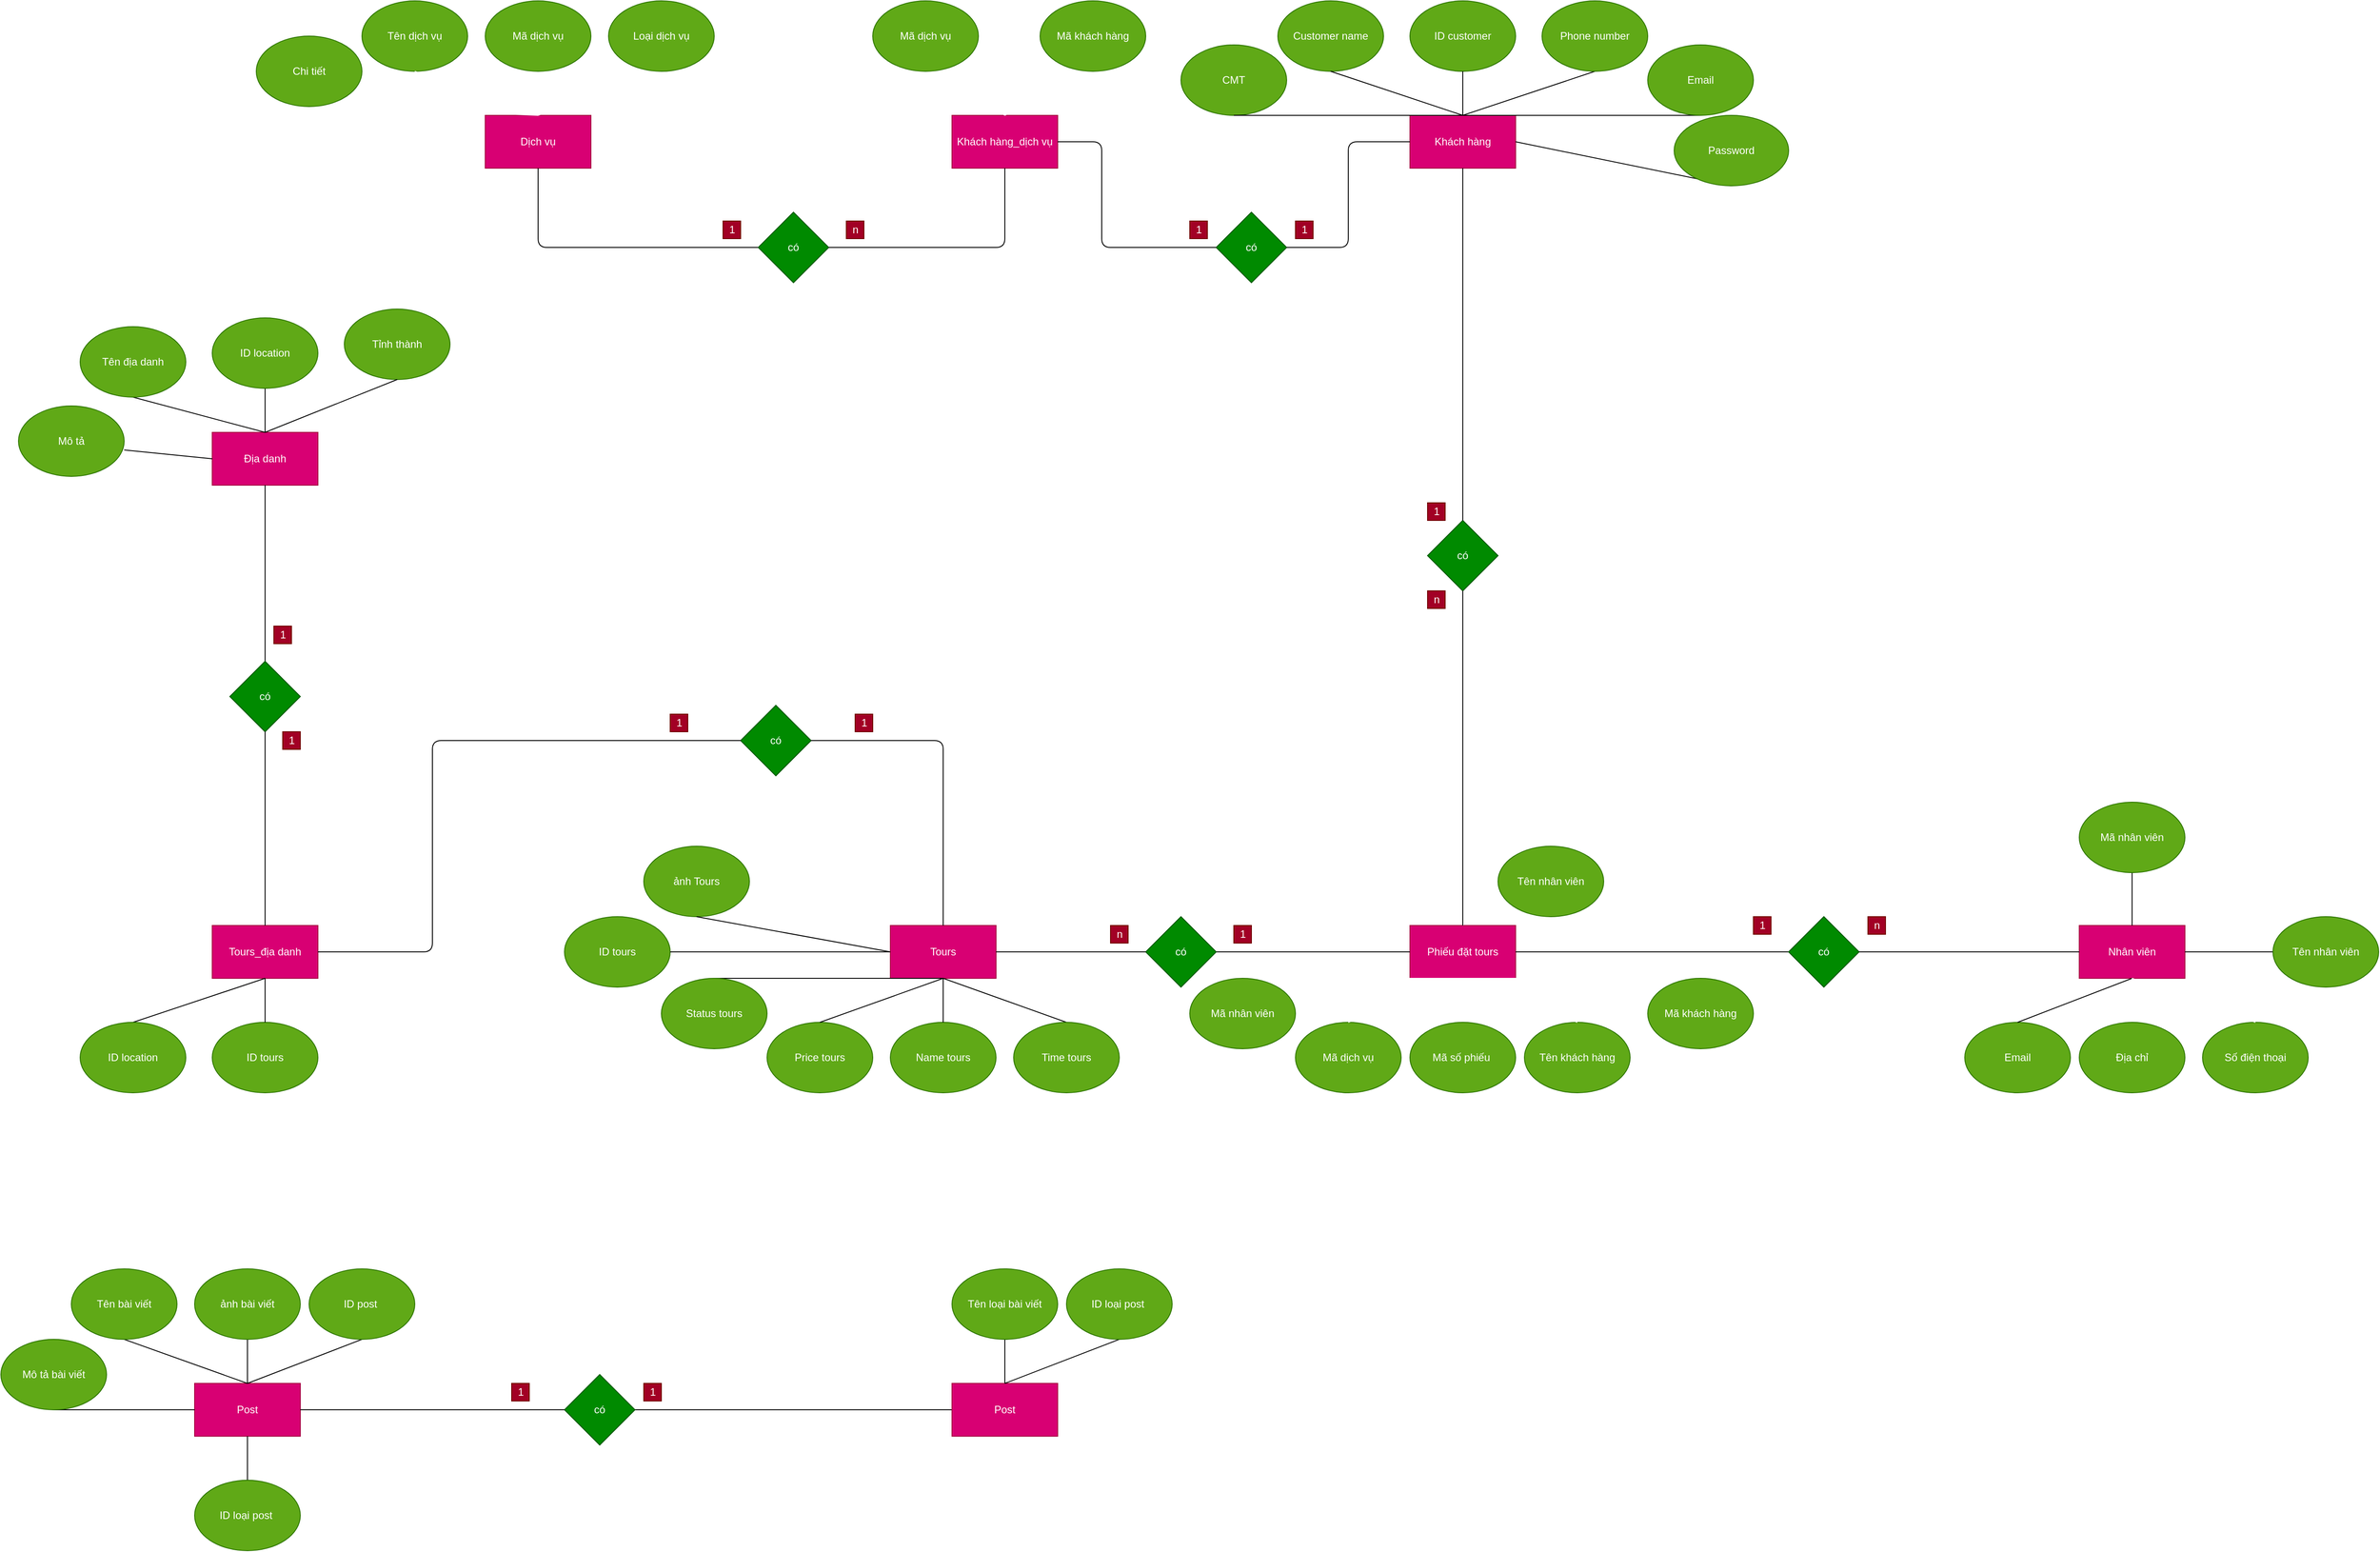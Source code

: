<mxfile>
    <diagram id="aC75YWScnBVyHRIEWbN9" name="Page-1">
        <mxGraphModel dx="1004" dy="724" grid="1" gridSize="10" guides="1" tooltips="1" connect="1" arrows="1" fold="1" page="1" pageScale="1" pageWidth="3300" pageHeight="4681" math="0" shadow="0">
            <root>
                <mxCell id="M9cKAvM2TAAtlqJZ9b-k-0"/>
                <mxCell id="M9cKAvM2TAAtlqJZ9b-k-1" parent="M9cKAvM2TAAtlqJZ9b-k-0"/>
                <mxCell id="M9cKAvM2TAAtlqJZ9b-k-2" value="Dịch vụ" style="rounded=0;whiteSpace=wrap;html=1;sketch=0;fillColor=#d80073;strokeColor=#A50040;fontColor=#ffffff;" vertex="1" parent="M9cKAvM2TAAtlqJZ9b-k-1">
                    <mxGeometry x="1260" y="210" width="120" height="60" as="geometry"/>
                </mxCell>
                <mxCell id="M9cKAvM2TAAtlqJZ9b-k-3" value="" style="endArrow=none;html=1;strokeColor=#FFFFFF;exitX=0.5;exitY=0;exitDx=0;exitDy=0;entryX=0.5;entryY=1;entryDx=0;entryDy=0;" edge="1" parent="M9cKAvM2TAAtlqJZ9b-k-1" source="M9cKAvM2TAAtlqJZ9b-k-2" target="M9cKAvM2TAAtlqJZ9b-k-4">
                    <mxGeometry width="50" height="50" relative="1" as="geometry">
                        <mxPoint x="1280" y="190" as="sourcePoint"/>
                        <mxPoint x="1330" y="140" as="targetPoint"/>
                    </mxGeometry>
                </mxCell>
                <mxCell id="M9cKAvM2TAAtlqJZ9b-k-4" value="Mã dịch vụ" style="ellipse;whiteSpace=wrap;html=1;rounded=0;sketch=0;fillColor=#60a917;strokeColor=#2D7600;fontColor=#ffffff;" vertex="1" parent="M9cKAvM2TAAtlqJZ9b-k-1">
                    <mxGeometry x="1260" y="80" width="120" height="80" as="geometry"/>
                </mxCell>
                <mxCell id="M9cKAvM2TAAtlqJZ9b-k-5" value="Tên dịch vụ" style="ellipse;whiteSpace=wrap;html=1;rounded=0;sketch=0;fillColor=#60a917;strokeColor=#2D7600;fontColor=#ffffff;" vertex="1" parent="M9cKAvM2TAAtlqJZ9b-k-1">
                    <mxGeometry x="1120" y="80" width="120" height="80" as="geometry"/>
                </mxCell>
                <mxCell id="M9cKAvM2TAAtlqJZ9b-k-6" value="" style="endArrow=none;html=1;strokeColor=#FFFFFF;entryX=0.5;entryY=0;entryDx=0;entryDy=0;exitX=0.5;exitY=1;exitDx=0;exitDy=0;" edge="1" parent="M9cKAvM2TAAtlqJZ9b-k-1" source="M9cKAvM2TAAtlqJZ9b-k-5" target="M9cKAvM2TAAtlqJZ9b-k-2">
                    <mxGeometry width="50" height="50" relative="1" as="geometry">
                        <mxPoint x="1190" y="370" as="sourcePoint"/>
                        <mxPoint x="1240" y="320" as="targetPoint"/>
                    </mxGeometry>
                </mxCell>
                <mxCell id="M9cKAvM2TAAtlqJZ9b-k-7" value="" style="endArrow=none;html=1;strokeColor=#FFFFFF;entryX=0.5;entryY=0;entryDx=0;entryDy=0;exitX=0.5;exitY=1;exitDx=0;exitDy=0;" edge="1" parent="M9cKAvM2TAAtlqJZ9b-k-1" source="M9cKAvM2TAAtlqJZ9b-k-8" target="M9cKAvM2TAAtlqJZ9b-k-2">
                    <mxGeometry width="50" height="50" relative="1" as="geometry">
                        <mxPoint x="1320" y="370" as="sourcePoint"/>
                        <mxPoint x="1370" y="350" as="targetPoint"/>
                    </mxGeometry>
                </mxCell>
                <mxCell id="M9cKAvM2TAAtlqJZ9b-k-8" value="Chi tiết" style="ellipse;whiteSpace=wrap;html=1;rounded=0;sketch=0;fillColor=#60a917;strokeColor=#2D7600;fontColor=#ffffff;" vertex="1" parent="M9cKAvM2TAAtlqJZ9b-k-1">
                    <mxGeometry x="1000" y="120" width="120" height="80" as="geometry"/>
                </mxCell>
                <mxCell id="M9cKAvM2TAAtlqJZ9b-k-9" value="" style="endArrow=none;html=1;strokeColor=#FFFFFF;entryX=0.5;entryY=1;entryDx=0;entryDy=0;" edge="1" parent="M9cKAvM2TAAtlqJZ9b-k-1" target="M9cKAvM2TAAtlqJZ9b-k-10">
                    <mxGeometry width="50" height="50" relative="1" as="geometry">
                        <mxPoint x="1320" y="210" as="sourcePoint"/>
                        <mxPoint x="1480" y="210" as="targetPoint"/>
                    </mxGeometry>
                </mxCell>
                <mxCell id="M9cKAvM2TAAtlqJZ9b-k-10" value="Loại dịch vụ" style="ellipse;whiteSpace=wrap;html=1;rounded=0;sketch=0;fillColor=#60a917;strokeColor=#2D7600;fontColor=#ffffff;" vertex="1" parent="M9cKAvM2TAAtlqJZ9b-k-1">
                    <mxGeometry x="1400" y="80" width="120" height="80" as="geometry"/>
                </mxCell>
                <mxCell id="8VjZZ8La75yYkpt14dlb-0" value="Khách hàng_dịch vụ" style="rounded=0;whiteSpace=wrap;html=1;sketch=0;fillColor=#d80073;strokeColor=#A50040;fontColor=#ffffff;" vertex="1" parent="M9cKAvM2TAAtlqJZ9b-k-1">
                    <mxGeometry x="1790" y="210" width="120" height="60" as="geometry"/>
                </mxCell>
                <mxCell id="8VjZZ8La75yYkpt14dlb-1" value="" style="endArrow=none;html=1;strokeColor=#FFFFFF;exitX=0.5;exitY=0;exitDx=0;exitDy=0;entryX=0.5;entryY=1;entryDx=0;entryDy=0;" edge="1" parent="M9cKAvM2TAAtlqJZ9b-k-1" source="8VjZZ8La75yYkpt14dlb-0" target="8VjZZ8La75yYkpt14dlb-2">
                    <mxGeometry width="50" height="50" relative="1" as="geometry">
                        <mxPoint x="1330" y="240" as="sourcePoint"/>
                        <mxPoint x="1340" y="150" as="targetPoint"/>
                    </mxGeometry>
                </mxCell>
                <mxCell id="8VjZZ8La75yYkpt14dlb-2" value="Mã dịch vụ" style="ellipse;whiteSpace=wrap;html=1;rounded=0;sketch=0;fillColor=#60a917;strokeColor=#2D7600;fontColor=#ffffff;" vertex="1" parent="M9cKAvM2TAAtlqJZ9b-k-1">
                    <mxGeometry x="1700" y="80" width="120" height="80" as="geometry"/>
                </mxCell>
                <mxCell id="8VjZZ8La75yYkpt14dlb-3" value="" style="endArrow=none;html=1;strokeColor=#FFFFFF;exitX=0.5;exitY=0;exitDx=0;exitDy=0;entryX=0.5;entryY=1;entryDx=0;entryDy=0;" edge="1" parent="M9cKAvM2TAAtlqJZ9b-k-1" source="8VjZZ8La75yYkpt14dlb-0" target="8VjZZ8La75yYkpt14dlb-4">
                    <mxGeometry width="50" height="50" relative="1" as="geometry">
                        <mxPoint x="911.0" y="640" as="sourcePoint"/>
                        <mxPoint x="1041" y="600" as="targetPoint"/>
                    </mxGeometry>
                </mxCell>
                <mxCell id="8VjZZ8La75yYkpt14dlb-4" value="Mã khách hàng" style="ellipse;whiteSpace=wrap;html=1;rounded=0;sketch=0;fillColor=#60a917;strokeColor=#2D7600;fontColor=#ffffff;" vertex="1" parent="M9cKAvM2TAAtlqJZ9b-k-1">
                    <mxGeometry x="1890" y="80" width="120" height="80" as="geometry"/>
                </mxCell>
                <mxCell id="X0S-yWX2XR5jHgyoZ8Y5-0" value="" style="endArrow=none;html=1;exitX=0.5;exitY=1;exitDx=0;exitDy=0;entryX=0;entryY=0.5;entryDx=0;entryDy=0;" edge="1" parent="M9cKAvM2TAAtlqJZ9b-k-1" target="X0S-yWX2XR5jHgyoZ8Y5-1" source="M9cKAvM2TAAtlqJZ9b-k-2">
                    <mxGeometry width="50" height="50" relative="1" as="geometry">
                        <mxPoint x="1360" y="330" as="sourcePoint"/>
                        <mxPoint x="1600" y="400" as="targetPoint"/>
                        <Array as="points">
                            <mxPoint x="1320" y="360"/>
                        </Array>
                    </mxGeometry>
                </mxCell>
                <mxCell id="X0S-yWX2XR5jHgyoZ8Y5-1" value="có" style="rhombus;whiteSpace=wrap;html=1;rounded=0;sketch=0;fillColor=#008a00;strokeColor=#005700;fontColor=#ffffff;" vertex="1" parent="M9cKAvM2TAAtlqJZ9b-k-1">
                    <mxGeometry x="1570" y="320" width="80" height="80" as="geometry"/>
                </mxCell>
                <mxCell id="X0S-yWX2XR5jHgyoZ8Y5-3" value="1" style="text;html=1;align=center;verticalAlign=middle;resizable=0;points=[];autosize=1;strokeColor=#6F0000;fillColor=#a20025;fontColor=#ffffff;" vertex="1" parent="M9cKAvM2TAAtlqJZ9b-k-1">
                    <mxGeometry x="1530" y="330" width="20" height="20" as="geometry"/>
                </mxCell>
                <mxCell id="X0S-yWX2XR5jHgyoZ8Y5-4" value="" style="endArrow=none;html=1;entryX=1;entryY=0.5;entryDx=0;entryDy=0;exitX=0.5;exitY=1;exitDx=0;exitDy=0;" edge="1" parent="M9cKAvM2TAAtlqJZ9b-k-1" source="8VjZZ8La75yYkpt14dlb-0" target="X0S-yWX2XR5jHgyoZ8Y5-1">
                    <mxGeometry width="50" height="50" relative="1" as="geometry">
                        <mxPoint x="1860" y="260" as="sourcePoint"/>
                        <mxPoint x="2130" y="360" as="targetPoint"/>
                        <Array as="points">
                            <mxPoint x="1850" y="360"/>
                        </Array>
                    </mxGeometry>
                </mxCell>
                <mxCell id="X0S-yWX2XR5jHgyoZ8Y5-5" value="n" style="text;html=1;align=center;verticalAlign=middle;resizable=0;points=[];autosize=1;strokeColor=#6F0000;fillColor=#a20025;fontColor=#ffffff;" vertex="1" parent="M9cKAvM2TAAtlqJZ9b-k-1">
                    <mxGeometry x="1670" y="330" width="20" height="20" as="geometry"/>
                </mxCell>
                <mxCell id="IEqssyaWHhtKeI3RWCDo-13" value="Khách hàng" style="rounded=0;whiteSpace=wrap;html=1;sketch=0;fillColor=#d80073;strokeColor=#A50040;fontColor=#ffffff;" vertex="1" parent="M9cKAvM2TAAtlqJZ9b-k-1">
                    <mxGeometry x="2310" y="210" width="120" height="60" as="geometry"/>
                </mxCell>
                <mxCell id="IEqssyaWHhtKeI3RWCDo-14" value="ID customer" style="ellipse;whiteSpace=wrap;html=1;rounded=0;sketch=0;fillColor=#60a917;strokeColor=#2D7600;fontColor=#ffffff;" vertex="1" parent="M9cKAvM2TAAtlqJZ9b-k-1">
                    <mxGeometry x="2310" y="80" width="120" height="80" as="geometry"/>
                </mxCell>
                <mxCell id="IEqssyaWHhtKeI3RWCDo-15" value="" style="endArrow=none;html=1;exitX=0.5;exitY=0;exitDx=0;exitDy=0;entryX=0.5;entryY=1;entryDx=0;entryDy=0;" edge="1" parent="M9cKAvM2TAAtlqJZ9b-k-1" source="IEqssyaWHhtKeI3RWCDo-13" target="IEqssyaWHhtKeI3RWCDo-14">
                    <mxGeometry width="50" height="50" relative="1" as="geometry">
                        <mxPoint x="2248.36" y="330" as="sourcePoint"/>
                        <mxPoint x="2240" y="220" as="targetPoint"/>
                    </mxGeometry>
                </mxCell>
                <mxCell id="IEqssyaWHhtKeI3RWCDo-16" value="Customer name" style="ellipse;whiteSpace=wrap;html=1;rounded=0;sketch=0;fillColor=#60a917;strokeColor=#2D7600;fontColor=#ffffff;" vertex="1" parent="M9cKAvM2TAAtlqJZ9b-k-1">
                    <mxGeometry x="2160" y="80" width="120" height="80" as="geometry"/>
                </mxCell>
                <mxCell id="IEqssyaWHhtKeI3RWCDo-17" value="" style="endArrow=none;html=1;entryX=0.5;entryY=1;entryDx=0;entryDy=0;exitX=0.5;exitY=0;exitDx=0;exitDy=0;" edge="1" parent="M9cKAvM2TAAtlqJZ9b-k-1" source="IEqssyaWHhtKeI3RWCDo-13" target="IEqssyaWHhtKeI3RWCDo-16">
                    <mxGeometry width="50" height="50" relative="1" as="geometry">
                        <mxPoint x="2110" y="250" as="sourcePoint"/>
                        <mxPoint x="2160" y="200" as="targetPoint"/>
                    </mxGeometry>
                </mxCell>
                <mxCell id="IEqssyaWHhtKeI3RWCDo-18" value="" style="endArrow=none;html=1;exitX=0.5;exitY=0;exitDx=0;exitDy=0;entryX=0.5;entryY=1;entryDx=0;entryDy=0;" edge="1" parent="M9cKAvM2TAAtlqJZ9b-k-1" source="IEqssyaWHhtKeI3RWCDo-13" target="IEqssyaWHhtKeI3RWCDo-19">
                    <mxGeometry width="50" height="50" relative="1" as="geometry">
                        <mxPoint x="2520" y="190" as="sourcePoint"/>
                        <mxPoint x="2460" y="150" as="targetPoint"/>
                    </mxGeometry>
                </mxCell>
                <mxCell id="IEqssyaWHhtKeI3RWCDo-19" value="Phone number" style="ellipse;whiteSpace=wrap;html=1;rounded=0;sketch=0;fillColor=#60a917;strokeColor=#2D7600;fontColor=#ffffff;" vertex="1" parent="M9cKAvM2TAAtlqJZ9b-k-1">
                    <mxGeometry x="2460" y="80" width="120" height="80" as="geometry"/>
                </mxCell>
                <mxCell id="IEqssyaWHhtKeI3RWCDo-20" value="" style="endArrow=none;html=1;entryX=0.5;entryY=1;entryDx=0;entryDy=0;" edge="1" parent="M9cKAvM2TAAtlqJZ9b-k-1" target="IEqssyaWHhtKeI3RWCDo-21">
                    <mxGeometry width="50" height="50" relative="1" as="geometry">
                        <mxPoint x="2370" y="210" as="sourcePoint"/>
                        <mxPoint x="2500" y="230" as="targetPoint"/>
                    </mxGeometry>
                </mxCell>
                <mxCell id="IEqssyaWHhtKeI3RWCDo-21" value="Email" style="ellipse;whiteSpace=wrap;html=1;rounded=0;sketch=0;fillColor=#60a917;strokeColor=#2D7600;fontColor=#ffffff;" vertex="1" parent="M9cKAvM2TAAtlqJZ9b-k-1">
                    <mxGeometry x="2580" y="130" width="120" height="80" as="geometry"/>
                </mxCell>
                <mxCell id="IEqssyaWHhtKeI3RWCDo-22" value="CMT" style="ellipse;whiteSpace=wrap;html=1;rounded=0;sketch=0;fillColor=#60a917;strokeColor=#2D7600;fontColor=#ffffff;" vertex="1" parent="M9cKAvM2TAAtlqJZ9b-k-1">
                    <mxGeometry x="2050" y="130" width="120" height="80" as="geometry"/>
                </mxCell>
                <mxCell id="IEqssyaWHhtKeI3RWCDo-23" value="" style="endArrow=none;html=1;entryX=0.5;entryY=1;entryDx=0;entryDy=0;" edge="1" parent="M9cKAvM2TAAtlqJZ9b-k-1" target="IEqssyaWHhtKeI3RWCDo-22">
                    <mxGeometry width="50" height="50" relative="1" as="geometry">
                        <mxPoint x="2370" y="210" as="sourcePoint"/>
                        <mxPoint x="2470" y="290" as="targetPoint"/>
                    </mxGeometry>
                </mxCell>
                <mxCell id="IEqssyaWHhtKeI3RWCDo-24" value="" style="endArrow=none;html=1;entryX=0.5;entryY=1;entryDx=0;entryDy=0;exitX=1;exitY=0.5;exitDx=0;exitDy=0;" edge="1" parent="M9cKAvM2TAAtlqJZ9b-k-1" source="IEqssyaWHhtKeI3RWCDo-13" target="IEqssyaWHhtKeI3RWCDo-25">
                    <mxGeometry width="50" height="50" relative="1" as="geometry">
                        <mxPoint x="2470" y="270" as="sourcePoint"/>
                        <mxPoint x="2670" y="270" as="targetPoint"/>
                    </mxGeometry>
                </mxCell>
                <mxCell id="IEqssyaWHhtKeI3RWCDo-25" value="Password" style="ellipse;whiteSpace=wrap;html=1;rounded=0;sketch=0;fillColor=#60a917;strokeColor=#2D7600;fontColor=#ffffff;" vertex="1" parent="M9cKAvM2TAAtlqJZ9b-k-1">
                    <mxGeometry x="2610" y="210" width="130" height="80" as="geometry"/>
                </mxCell>
                <mxCell id="IEqssyaWHhtKeI3RWCDo-27" value="có" style="rhombus;whiteSpace=wrap;html=1;rounded=0;sketch=0;fillColor=#008a00;strokeColor=#005700;fontColor=#ffffff;" vertex="1" parent="M9cKAvM2TAAtlqJZ9b-k-1">
                    <mxGeometry x="2090" y="320" width="80" height="80" as="geometry"/>
                </mxCell>
                <mxCell id="IEqssyaWHhtKeI3RWCDo-29" value="" style="endArrow=none;html=1;exitX=1;exitY=0.5;exitDx=0;exitDy=0;entryX=0;entryY=0.5;entryDx=0;entryDy=0;" edge="1" parent="M9cKAvM2TAAtlqJZ9b-k-1" source="8VjZZ8La75yYkpt14dlb-0" target="IEqssyaWHhtKeI3RWCDo-27">
                    <mxGeometry width="50" height="50" relative="1" as="geometry">
                        <mxPoint x="1880" y="290" as="sourcePoint"/>
                        <mxPoint x="1670" y="380" as="targetPoint"/>
                        <Array as="points">
                            <mxPoint x="1960" y="240"/>
                            <mxPoint x="1960" y="360"/>
                        </Array>
                    </mxGeometry>
                </mxCell>
                <mxCell id="IEqssyaWHhtKeI3RWCDo-30" value="1" style="text;html=1;align=center;verticalAlign=middle;resizable=0;points=[];autosize=1;strokeColor=#6F0000;fillColor=#a20025;fontColor=#ffffff;" vertex="1" parent="M9cKAvM2TAAtlqJZ9b-k-1">
                    <mxGeometry x="2060" y="330" width="20" height="20" as="geometry"/>
                </mxCell>
                <mxCell id="IEqssyaWHhtKeI3RWCDo-31" value="1" style="text;html=1;align=center;verticalAlign=middle;resizable=0;points=[];autosize=1;strokeColor=#6F0000;fillColor=#a20025;fontColor=#ffffff;" vertex="1" parent="M9cKAvM2TAAtlqJZ9b-k-1">
                    <mxGeometry x="2180" y="330" width="20" height="20" as="geometry"/>
                </mxCell>
                <mxCell id="IEqssyaWHhtKeI3RWCDo-32" value="" style="endArrow=none;html=1;exitX=1;exitY=0.5;exitDx=0;exitDy=0;entryX=0;entryY=0.5;entryDx=0;entryDy=0;entryPerimeter=0;" edge="1" parent="M9cKAvM2TAAtlqJZ9b-k-1" source="IEqssyaWHhtKeI3RWCDo-27" target="IEqssyaWHhtKeI3RWCDo-13">
                    <mxGeometry width="50" height="50" relative="1" as="geometry">
                        <mxPoint x="2230" y="350" as="sourcePoint"/>
                        <mxPoint x="2410" y="470" as="targetPoint"/>
                        <Array as="points">
                            <mxPoint x="2240" y="360"/>
                            <mxPoint x="2240" y="240"/>
                        </Array>
                    </mxGeometry>
                </mxCell>
                <mxCell id="gWM3xRsrB7DmAqhlC0SD-0" value="Phiếu đặt tours" style="rounded=0;whiteSpace=wrap;html=1;sketch=0;fillColor=#d80073;strokeColor=#A50040;fontColor=#ffffff;" vertex="1" parent="M9cKAvM2TAAtlqJZ9b-k-1">
                    <mxGeometry x="2310" y="1130" width="120" height="60" as="geometry"/>
                </mxCell>
                <mxCell id="gWM3xRsrB7DmAqhlC0SD-1" value="" style="endArrow=none;html=1;strokeColor=#FFFFFF;entryX=0.5;entryY=1;entryDx=0;entryDy=0;exitX=0.5;exitY=0;exitDx=0;exitDy=0;" edge="1" parent="M9cKAvM2TAAtlqJZ9b-k-1" source="gWM3xRsrB7DmAqhlC0SD-2" target="gWM3xRsrB7DmAqhlC0SD-0">
                    <mxGeometry width="50" height="50" relative="1" as="geometry">
                        <mxPoint x="2410" y="1250" as="sourcePoint"/>
                        <mxPoint x="2320" y="1260" as="targetPoint"/>
                    </mxGeometry>
                </mxCell>
                <mxCell id="gWM3xRsrB7DmAqhlC0SD-2" value="Mã số phiếu&amp;nbsp;" style="ellipse;whiteSpace=wrap;html=1;rounded=0;sketch=0;fillColor=#60a917;strokeColor=#2D7600;fontColor=#ffffff;" vertex="1" parent="M9cKAvM2TAAtlqJZ9b-k-1">
                    <mxGeometry x="2310" y="1240" width="120" height="80" as="geometry"/>
                </mxCell>
                <mxCell id="gWM3xRsrB7DmAqhlC0SD-3" value="Tên khách hàng" style="ellipse;whiteSpace=wrap;html=1;rounded=0;sketch=0;fillColor=#60a917;strokeColor=#2D7600;fontColor=#ffffff;" vertex="1" parent="M9cKAvM2TAAtlqJZ9b-k-1">
                    <mxGeometry x="2440" y="1240" width="120" height="80" as="geometry"/>
                </mxCell>
                <mxCell id="gWM3xRsrB7DmAqhlC0SD-4" value="" style="endArrow=none;html=1;strokeColor=#FFFFFF;exitX=0.5;exitY=1;exitDx=0;exitDy=0;entryX=0.5;entryY=0;entryDx=0;entryDy=0;" edge="1" parent="M9cKAvM2TAAtlqJZ9b-k-1" source="gWM3xRsrB7DmAqhlC0SD-0" target="gWM3xRsrB7DmAqhlC0SD-3">
                    <mxGeometry width="50" height="50" relative="1" as="geometry">
                        <mxPoint x="2510" y="1240" as="sourcePoint"/>
                        <mxPoint x="2560" y="1190" as="targetPoint"/>
                    </mxGeometry>
                </mxCell>
                <mxCell id="gWM3xRsrB7DmAqhlC0SD-5" value="" style="endArrow=none;html=1;strokeColor=#FFFFFF;exitX=0.5;exitY=1;exitDx=0;exitDy=0;entryX=0.5;entryY=0;entryDx=0;entryDy=0;" edge="1" parent="M9cKAvM2TAAtlqJZ9b-k-1" source="gWM3xRsrB7DmAqhlC0SD-0" target="gWM3xRsrB7DmAqhlC0SD-6">
                    <mxGeometry width="50" height="50" relative="1" as="geometry">
                        <mxPoint x="2510" y="1100" as="sourcePoint"/>
                        <mxPoint x="2600" y="1110" as="targetPoint"/>
                    </mxGeometry>
                </mxCell>
                <mxCell id="gWM3xRsrB7DmAqhlC0SD-6" value="Mã khách hàng" style="ellipse;whiteSpace=wrap;html=1;rounded=0;sketch=0;fillColor=#60a917;strokeColor=#2D7600;fontColor=#ffffff;" vertex="1" parent="M9cKAvM2TAAtlqJZ9b-k-1">
                    <mxGeometry x="2580" y="1190" width="120" height="80" as="geometry"/>
                </mxCell>
                <mxCell id="gWM3xRsrB7DmAqhlC0SD-7" value="Mã dịch vụ" style="ellipse;whiteSpace=wrap;html=1;rounded=0;sketch=0;fillColor=#60a917;strokeColor=#2D7600;fontColor=#ffffff;" vertex="1" parent="M9cKAvM2TAAtlqJZ9b-k-1">
                    <mxGeometry x="2180" y="1240" width="120" height="80" as="geometry"/>
                </mxCell>
                <mxCell id="gWM3xRsrB7DmAqhlC0SD-8" value="" style="endArrow=none;html=1;strokeColor=#FFFFFF;exitX=0.5;exitY=1;exitDx=0;exitDy=0;entryX=0.5;entryY=0;entryDx=0;entryDy=0;" edge="1" parent="M9cKAvM2TAAtlqJZ9b-k-1" source="gWM3xRsrB7DmAqhlC0SD-0" target="gWM3xRsrB7DmAqhlC0SD-7">
                    <mxGeometry width="50" height="50" relative="1" as="geometry">
                        <mxPoint x="2510" y="1050" as="sourcePoint"/>
                        <mxPoint x="2560" y="1000" as="targetPoint"/>
                    </mxGeometry>
                </mxCell>
                <mxCell id="gWM3xRsrB7DmAqhlC0SD-9" value="" style="endArrow=none;html=1;strokeColor=#FFFFFF;entryX=0.5;entryY=0;entryDx=0;entryDy=0;" edge="1" parent="M9cKAvM2TAAtlqJZ9b-k-1" target="gWM3xRsrB7DmAqhlC0SD-10">
                    <mxGeometry width="50" height="50" relative="1" as="geometry">
                        <mxPoint x="2370" y="1190" as="sourcePoint"/>
                        <mxPoint x="2450" y="1040" as="targetPoint"/>
                    </mxGeometry>
                </mxCell>
                <mxCell id="gWM3xRsrB7DmAqhlC0SD-10" value="Mã nhân viên" style="ellipse;whiteSpace=wrap;html=1;rounded=0;sketch=0;fillColor=#60a917;strokeColor=#2D7600;fontColor=#ffffff;" vertex="1" parent="M9cKAvM2TAAtlqJZ9b-k-1">
                    <mxGeometry x="2060" y="1190" width="120" height="80" as="geometry"/>
                </mxCell>
                <mxCell id="gWM3xRsrB7DmAqhlC0SD-11" value="" style="endArrow=none;html=1;strokeColor=#FFFFFF;entryX=0;entryY=0.5;entryDx=0;entryDy=0;exitX=0.5;exitY=0;exitDx=0;exitDy=0;" edge="1" parent="M9cKAvM2TAAtlqJZ9b-k-1" source="gWM3xRsrB7DmAqhlC0SD-0" target="gWM3xRsrB7DmAqhlC0SD-12">
                    <mxGeometry width="50" height="50" relative="1" as="geometry">
                        <mxPoint x="2370" y="1190" as="sourcePoint"/>
                        <mxPoint x="2630" y="1010" as="targetPoint"/>
                    </mxGeometry>
                </mxCell>
                <mxCell id="gWM3xRsrB7DmAqhlC0SD-12" value="Tên nhân viên" style="ellipse;whiteSpace=wrap;html=1;rounded=0;sketch=0;fillColor=#60a917;strokeColor=#2D7600;fontColor=#ffffff;" vertex="1" parent="M9cKAvM2TAAtlqJZ9b-k-1">
                    <mxGeometry x="2410" y="1040" width="120" height="80" as="geometry"/>
                </mxCell>
                <mxCell id="gWM3xRsrB7DmAqhlC0SD-14" value="có" style="rhombus;whiteSpace=wrap;html=1;rounded=0;sketch=0;fillColor=#008a00;strokeColor=#005700;fontColor=#ffffff;" vertex="1" parent="M9cKAvM2TAAtlqJZ9b-k-1">
                    <mxGeometry x="2330" y="670" width="80" height="80" as="geometry"/>
                </mxCell>
                <mxCell id="gWM3xRsrB7DmAqhlC0SD-15" value="" style="endArrow=none;html=1;entryX=0.5;entryY=1;entryDx=0;entryDy=0;exitX=0.5;exitY=0;exitDx=0;exitDy=0;" edge="1" parent="M9cKAvM2TAAtlqJZ9b-k-1" source="gWM3xRsrB7DmAqhlC0SD-14" target="IEqssyaWHhtKeI3RWCDo-13">
                    <mxGeometry width="50" height="50" relative="1" as="geometry">
                        <mxPoint x="2420" y="380" as="sourcePoint"/>
                        <mxPoint x="2470" y="330" as="targetPoint"/>
                    </mxGeometry>
                </mxCell>
                <mxCell id="gWM3xRsrB7DmAqhlC0SD-16" value="1" style="text;html=1;align=center;verticalAlign=middle;resizable=0;points=[];autosize=1;strokeColor=#6F0000;fillColor=#a20025;fontColor=#ffffff;" vertex="1" parent="M9cKAvM2TAAtlqJZ9b-k-1">
                    <mxGeometry x="2330" y="650" width="20" height="20" as="geometry"/>
                </mxCell>
                <mxCell id="gWM3xRsrB7DmAqhlC0SD-17" value="" style="endArrow=none;html=1;entryX=0.5;entryY=1;entryDx=0;entryDy=0;exitX=0.5;exitY=0;exitDx=0;exitDy=0;" edge="1" parent="M9cKAvM2TAAtlqJZ9b-k-1" source="gWM3xRsrB7DmAqhlC0SD-0" target="gWM3xRsrB7DmAqhlC0SD-14">
                    <mxGeometry width="50" height="50" relative="1" as="geometry">
                        <mxPoint x="2380" y="660" as="sourcePoint"/>
                        <mxPoint x="2430" y="610" as="targetPoint"/>
                    </mxGeometry>
                </mxCell>
                <mxCell id="gWM3xRsrB7DmAqhlC0SD-18" value="n" style="text;html=1;align=center;verticalAlign=middle;resizable=0;points=[];autosize=1;strokeColor=#6F0000;fillColor=#a20025;fontColor=#ffffff;" vertex="1" parent="M9cKAvM2TAAtlqJZ9b-k-1">
                    <mxGeometry x="2330" y="750" width="20" height="20" as="geometry"/>
                </mxCell>
                <mxCell id="a_NgKZUuEY49IXfXLPvV-0" value="Tours" style="rounded=0;whiteSpace=wrap;html=1;sketch=0;fillColor=#d80073;strokeColor=#A50040;fontColor=#ffffff;" vertex="1" parent="M9cKAvM2TAAtlqJZ9b-k-1">
                    <mxGeometry x="1720" y="1130" width="120" height="60" as="geometry"/>
                </mxCell>
                <mxCell id="a_NgKZUuEY49IXfXLPvV-1" value="ID tours" style="ellipse;whiteSpace=wrap;html=1;rounded=0;sketch=0;fillColor=#60a917;strokeColor=#2D7600;fontColor=#ffffff;" vertex="1" parent="M9cKAvM2TAAtlqJZ9b-k-1">
                    <mxGeometry x="1350" y="1120" width="120" height="80" as="geometry"/>
                </mxCell>
                <mxCell id="a_NgKZUuEY49IXfXLPvV-2" value="Name tours" style="ellipse;whiteSpace=wrap;html=1;rounded=0;sketch=0;fillColor=#60a917;strokeColor=#2D7600;fontColor=#ffffff;" vertex="1" parent="M9cKAvM2TAAtlqJZ9b-k-1">
                    <mxGeometry x="1720" y="1240" width="120" height="80" as="geometry"/>
                </mxCell>
                <mxCell id="a_NgKZUuEY49IXfXLPvV-3" value="Price tours" style="ellipse;whiteSpace=wrap;html=1;rounded=0;sketch=0;fillColor=#60a917;strokeColor=#2D7600;fontColor=#ffffff;" vertex="1" parent="M9cKAvM2TAAtlqJZ9b-k-1">
                    <mxGeometry x="1580" y="1240" width="120" height="80" as="geometry"/>
                </mxCell>
                <mxCell id="a_NgKZUuEY49IXfXLPvV-4" value="" style="endArrow=none;html=1;exitX=0.5;exitY=1;exitDx=0;exitDy=0;entryX=0.5;entryY=0;entryDx=0;entryDy=0;" edge="1" parent="M9cKAvM2TAAtlqJZ9b-k-1" target="a_NgKZUuEY49IXfXLPvV-2" source="a_NgKZUuEY49IXfXLPvV-0">
                    <mxGeometry width="50" height="50" relative="1" as="geometry">
                        <mxPoint x="1780" y="1130.0" as="sourcePoint"/>
                        <mxPoint x="1780" y="970" as="targetPoint"/>
                    </mxGeometry>
                </mxCell>
                <mxCell id="a_NgKZUuEY49IXfXLPvV-5" value="" style="endArrow=none;html=1;entryX=0.5;entryY=0;entryDx=0;entryDy=0;exitX=0.5;exitY=1;exitDx=0;exitDy=0;" edge="1" parent="M9cKAvM2TAAtlqJZ9b-k-1" target="a_NgKZUuEY49IXfXLPvV-3" source="a_NgKZUuEY49IXfXLPvV-0">
                    <mxGeometry width="50" height="50" relative="1" as="geometry">
                        <mxPoint x="1780" y="1130.0" as="sourcePoint"/>
                        <mxPoint x="1690" y="1070" as="targetPoint"/>
                    </mxGeometry>
                </mxCell>
                <mxCell id="a_NgKZUuEY49IXfXLPvV-6" value="" style="endArrow=none;html=1;entryX=1;entryY=0.5;entryDx=0;entryDy=0;" edge="1" parent="M9cKAvM2TAAtlqJZ9b-k-1" target="a_NgKZUuEY49IXfXLPvV-1">
                    <mxGeometry width="50" height="50" relative="1" as="geometry">
                        <mxPoint x="1720" y="1160" as="sourcePoint"/>
                        <mxPoint x="1900" y="1150" as="targetPoint"/>
                    </mxGeometry>
                </mxCell>
                <mxCell id="a_NgKZUuEY49IXfXLPvV-7" value="" style="endArrow=none;html=1;exitX=0.5;exitY=1;exitDx=0;exitDy=0;entryX=0.5;entryY=0;entryDx=0;entryDy=0;" edge="1" parent="M9cKAvM2TAAtlqJZ9b-k-1" source="a_NgKZUuEY49IXfXLPvV-0" target="a_NgKZUuEY49IXfXLPvV-8">
                    <mxGeometry width="50" height="50" relative="1" as="geometry">
                        <mxPoint x="1870" y="1100" as="sourcePoint"/>
                        <mxPoint x="1950" y="1020" as="targetPoint"/>
                    </mxGeometry>
                </mxCell>
                <mxCell id="a_NgKZUuEY49IXfXLPvV-8" value="Time tours" style="ellipse;whiteSpace=wrap;html=1;rounded=0;sketch=0;fillColor=#60a917;strokeColor=#2D7600;fontColor=#ffffff;" vertex="1" parent="M9cKAvM2TAAtlqJZ9b-k-1">
                    <mxGeometry x="1860" y="1240" width="120" height="80" as="geometry"/>
                </mxCell>
                <mxCell id="a_NgKZUuEY49IXfXLPvV-9" value="" style="endArrow=none;html=1;exitX=0.5;exitY=0;exitDx=0;exitDy=0;" edge="1" parent="M9cKAvM2TAAtlqJZ9b-k-1" source="a_NgKZUuEY49IXfXLPvV-10">
                    <mxGeometry width="50" height="50" relative="1" as="geometry">
                        <mxPoint x="1620" y="1160" as="sourcePoint"/>
                        <mxPoint x="1780" y="1190" as="targetPoint"/>
                    </mxGeometry>
                </mxCell>
                <mxCell id="a_NgKZUuEY49IXfXLPvV-10" value="Status tours" style="ellipse;whiteSpace=wrap;html=1;rounded=0;sketch=0;fillColor=#60a917;strokeColor=#2D7600;fontColor=#ffffff;" vertex="1" parent="M9cKAvM2TAAtlqJZ9b-k-1">
                    <mxGeometry x="1460" y="1190" width="120" height="80" as="geometry"/>
                </mxCell>
                <mxCell id="a_NgKZUuEY49IXfXLPvV-11" value="" style="endArrow=none;html=1;entryX=0;entryY=0.5;entryDx=0;entryDy=0;exitX=1;exitY=0.5;exitDx=0;exitDy=0;" edge="1" parent="M9cKAvM2TAAtlqJZ9b-k-1" source="a_NgKZUuEY49IXfXLPvV-12" target="gWM3xRsrB7DmAqhlC0SD-0">
                    <mxGeometry width="50" height="50" relative="1" as="geometry">
                        <mxPoint x="2080" y="1160" as="sourcePoint"/>
                        <mxPoint x="1760" y="1080" as="targetPoint"/>
                    </mxGeometry>
                </mxCell>
                <mxCell id="a_NgKZUuEY49IXfXLPvV-12" value="có" style="rhombus;whiteSpace=wrap;html=1;rounded=0;sketch=0;fillColor=#008a00;strokeColor=#005700;fontColor=#ffffff;" vertex="1" parent="M9cKAvM2TAAtlqJZ9b-k-1">
                    <mxGeometry x="2010" y="1120" width="80" height="80" as="geometry"/>
                </mxCell>
                <mxCell id="a_NgKZUuEY49IXfXLPvV-13" value="" style="endArrow=none;html=1;exitX=1;exitY=0.5;exitDx=0;exitDy=0;entryX=0;entryY=0.5;entryDx=0;entryDy=0;" edge="1" parent="M9cKAvM2TAAtlqJZ9b-k-1" source="a_NgKZUuEY49IXfXLPvV-0" target="a_NgKZUuEY49IXfXLPvV-12">
                    <mxGeometry width="50" height="50" relative="1" as="geometry">
                        <mxPoint x="1850" y="1070" as="sourcePoint"/>
                        <mxPoint x="1900" y="1020" as="targetPoint"/>
                    </mxGeometry>
                </mxCell>
                <mxCell id="a_NgKZUuEY49IXfXLPvV-14" value="1" style="text;html=1;align=center;verticalAlign=middle;resizable=0;points=[];autosize=1;strokeColor=#6F0000;fillColor=#a20025;fontColor=#ffffff;" vertex="1" parent="M9cKAvM2TAAtlqJZ9b-k-1">
                    <mxGeometry x="2110" y="1130" width="20" height="20" as="geometry"/>
                </mxCell>
                <mxCell id="a_NgKZUuEY49IXfXLPvV-15" value="n" style="text;html=1;align=center;verticalAlign=middle;resizable=0;points=[];autosize=1;strokeColor=#6F0000;fillColor=#a20025;fontColor=#ffffff;" vertex="1" parent="M9cKAvM2TAAtlqJZ9b-k-1">
                    <mxGeometry x="1970" y="1130" width="20" height="20" as="geometry"/>
                </mxCell>
                <mxCell id="wP41sAFZpOIgiIUG3Pdq-0" value="Nhân viên" style="rounded=0;whiteSpace=wrap;html=1;sketch=0;fillColor=#d80073;strokeColor=#A50040;fontColor=#ffffff;" vertex="1" parent="M9cKAvM2TAAtlqJZ9b-k-1">
                    <mxGeometry x="3070" y="1130" width="120" height="60" as="geometry"/>
                </mxCell>
                <mxCell id="wP41sAFZpOIgiIUG3Pdq-1" value="" style="endArrow=none;html=1;entryX=0.5;entryY=1;entryDx=0;entryDy=0;exitX=0.5;exitY=0;exitDx=0;exitDy=0;" edge="1" parent="M9cKAvM2TAAtlqJZ9b-k-1" target="wP41sAFZpOIgiIUG3Pdq-2" source="wP41sAFZpOIgiIUG3Pdq-0">
                    <mxGeometry width="50" height="50" relative="1" as="geometry">
                        <mxPoint x="3220" y="586.0" as="sourcePoint"/>
                        <mxPoint x="3400" y="536" as="targetPoint"/>
                    </mxGeometry>
                </mxCell>
                <mxCell id="wP41sAFZpOIgiIUG3Pdq-2" value="Mã nhân viên" style="ellipse;whiteSpace=wrap;html=1;rounded=0;sketch=0;fillColor=#60a917;strokeColor=#2D7600;fontColor=#ffffff;" vertex="1" parent="M9cKAvM2TAAtlqJZ9b-k-1">
                    <mxGeometry x="3070" y="990" width="120" height="80" as="geometry"/>
                </mxCell>
                <mxCell id="wP41sAFZpOIgiIUG3Pdq-3" value="" style="endArrow=none;html=1;exitX=1;exitY=0.5;exitDx=0;exitDy=0;entryX=0;entryY=0.5;entryDx=0;entryDy=0;" edge="1" parent="M9cKAvM2TAAtlqJZ9b-k-1" source="wP41sAFZpOIgiIUG3Pdq-0" target="wP41sAFZpOIgiIUG3Pdq-4">
                    <mxGeometry width="50" height="50" relative="1" as="geometry">
                        <mxPoint x="3210" y="546" as="sourcePoint"/>
                        <mxPoint x="3260" y="496" as="targetPoint"/>
                    </mxGeometry>
                </mxCell>
                <mxCell id="wP41sAFZpOIgiIUG3Pdq-4" value="Tên nhân viên" style="ellipse;whiteSpace=wrap;html=1;rounded=0;sketch=0;fillColor=#60a917;strokeColor=#2D7600;fontColor=#ffffff;" vertex="1" parent="M9cKAvM2TAAtlqJZ9b-k-1">
                    <mxGeometry x="3290" y="1120" width="120" height="80" as="geometry"/>
                </mxCell>
                <mxCell id="wP41sAFZpOIgiIUG3Pdq-5" value="Email" style="ellipse;whiteSpace=wrap;html=1;rounded=0;sketch=0;fillColor=#60a917;strokeColor=#2D7600;fontColor=#ffffff;" vertex="1" parent="M9cKAvM2TAAtlqJZ9b-k-1">
                    <mxGeometry x="2940" y="1240" width="120" height="80" as="geometry"/>
                </mxCell>
                <mxCell id="wP41sAFZpOIgiIUG3Pdq-6" value="" style="endArrow=none;html=1;entryX=0.5;entryY=1;entryDx=0;entryDy=0;exitX=0.5;exitY=0;exitDx=0;exitDy=0;" edge="1" parent="M9cKAvM2TAAtlqJZ9b-k-1" source="wP41sAFZpOIgiIUG3Pdq-5" target="wP41sAFZpOIgiIUG3Pdq-0">
                    <mxGeometry width="50" height="50" relative="1" as="geometry">
                        <mxPoint x="2990" y="746" as="sourcePoint"/>
                        <mxPoint x="3040" y="696" as="targetPoint"/>
                    </mxGeometry>
                </mxCell>
                <mxCell id="wP41sAFZpOIgiIUG3Pdq-7" value="Số điện thoại" style="ellipse;whiteSpace=wrap;html=1;rounded=0;sketch=0;fillColor=#60a917;strokeColor=#2D7600;fontColor=#ffffff;" vertex="1" parent="M9cKAvM2TAAtlqJZ9b-k-1">
                    <mxGeometry x="3210" y="1240" width="120" height="80" as="geometry"/>
                </mxCell>
                <mxCell id="wP41sAFZpOIgiIUG3Pdq-8" value="" style="endArrow=none;html=1;exitX=0.5;exitY=0;exitDx=0;exitDy=0;entryX=0.5;entryY=1;entryDx=0;entryDy=0;fillColor=#f5f5f5;strokeColor=#FFFFFF;" edge="1" parent="M9cKAvM2TAAtlqJZ9b-k-1" source="wP41sAFZpOIgiIUG3Pdq-7" target="wP41sAFZpOIgiIUG3Pdq-0">
                    <mxGeometry width="50" height="50" relative="1" as="geometry">
                        <mxPoint x="3180" y="766" as="sourcePoint"/>
                        <mxPoint x="3230" y="716" as="targetPoint"/>
                    </mxGeometry>
                </mxCell>
                <mxCell id="wP41sAFZpOIgiIUG3Pdq-9" value="" style="endArrow=none;html=1;strokeColor=#FFFFFF;entryX=0.5;entryY=1;entryDx=0;entryDy=0;exitX=0.5;exitY=0;exitDx=0;exitDy=0;" edge="1" parent="M9cKAvM2TAAtlqJZ9b-k-1" source="wP41sAFZpOIgiIUG3Pdq-10" target="wP41sAFZpOIgiIUG3Pdq-0">
                    <mxGeometry width="50" height="50" relative="1" as="geometry">
                        <mxPoint x="3250" y="736" as="sourcePoint"/>
                        <mxPoint x="3320" y="726" as="targetPoint"/>
                    </mxGeometry>
                </mxCell>
                <mxCell id="wP41sAFZpOIgiIUG3Pdq-10" value="Địa chỉ" style="ellipse;whiteSpace=wrap;html=1;rounded=0;sketch=0;fillColor=#60a917;strokeColor=#2D7600;fontColor=#ffffff;" vertex="1" parent="M9cKAvM2TAAtlqJZ9b-k-1">
                    <mxGeometry x="3070" y="1240" width="120" height="80" as="geometry"/>
                </mxCell>
                <mxCell id="wP41sAFZpOIgiIUG3Pdq-11" value="" style="endArrow=none;html=1;exitX=1;exitY=0.5;exitDx=0;exitDy=0;entryX=0;entryY=0.5;entryDx=0;entryDy=0;" edge="1" parent="M9cKAvM2TAAtlqJZ9b-k-1" source="gWM3xRsrB7DmAqhlC0SD-0" target="wP41sAFZpOIgiIUG3Pdq-12">
                    <mxGeometry width="50" height="50" relative="1" as="geometry">
                        <mxPoint x="2550" y="1130" as="sourcePoint"/>
                        <mxPoint x="2690" y="1160" as="targetPoint"/>
                    </mxGeometry>
                </mxCell>
                <mxCell id="wP41sAFZpOIgiIUG3Pdq-12" value="có" style="rhombus;whiteSpace=wrap;html=1;rounded=0;sketch=0;fillColor=#008a00;strokeColor=#005700;fontColor=#ffffff;" vertex="1" parent="M9cKAvM2TAAtlqJZ9b-k-1">
                    <mxGeometry x="2740" y="1120" width="80" height="80" as="geometry"/>
                </mxCell>
                <mxCell id="wP41sAFZpOIgiIUG3Pdq-13" value="" style="endArrow=none;html=1;exitX=0;exitY=0.5;exitDx=0;exitDy=0;entryX=1;entryY=0.5;entryDx=0;entryDy=0;" edge="1" parent="M9cKAvM2TAAtlqJZ9b-k-1" target="wP41sAFZpOIgiIUG3Pdq-12" source="wP41sAFZpOIgiIUG3Pdq-0">
                    <mxGeometry width="50" height="50" relative="1" as="geometry">
                        <mxPoint x="3110" y="1190" as="sourcePoint"/>
                        <mxPoint x="2630" y="1020" as="targetPoint"/>
                    </mxGeometry>
                </mxCell>
                <mxCell id="wP41sAFZpOIgiIUG3Pdq-14" value="1" style="text;html=1;align=center;verticalAlign=middle;resizable=0;points=[];autosize=1;strokeColor=#6F0000;fillColor=#a20025;fontColor=#ffffff;" vertex="1" parent="M9cKAvM2TAAtlqJZ9b-k-1">
                    <mxGeometry x="2700" y="1120" width="20" height="20" as="geometry"/>
                </mxCell>
                <mxCell id="wP41sAFZpOIgiIUG3Pdq-15" value="n" style="text;html=1;align=center;verticalAlign=middle;resizable=0;points=[];autosize=1;strokeColor=#6F0000;fillColor=#a20025;fontColor=#ffffff;" vertex="1" parent="M9cKAvM2TAAtlqJZ9b-k-1">
                    <mxGeometry x="2830" y="1120" width="20" height="20" as="geometry"/>
                </mxCell>
                <mxCell id="IwppkjSrm5wrwX9KT8IM-0" value="Tours_địa danh" style="rounded=0;whiteSpace=wrap;html=1;sketch=0;fillColor=#d80073;strokeColor=#A50040;fontColor=#ffffff;" vertex="1" parent="M9cKAvM2TAAtlqJZ9b-k-1">
                    <mxGeometry x="950" y="1130" width="120" height="60" as="geometry"/>
                </mxCell>
                <mxCell id="IwppkjSrm5wrwX9KT8IM-1" value="" style="endArrow=none;html=1;entryX=0.5;entryY=0;entryDx=0;entryDy=0;exitX=0.5;exitY=1;exitDx=0;exitDy=0;" edge="1" parent="M9cKAvM2TAAtlqJZ9b-k-1" source="IwppkjSrm5wrwX9KT8IM-0" target="IwppkjSrm5wrwX9KT8IM-2">
                    <mxGeometry width="50" height="50" relative="1" as="geometry">
                        <mxPoint x="1699" y="595" as="sourcePoint"/>
                        <mxPoint x="1760" y="464.289" as="targetPoint"/>
                    </mxGeometry>
                </mxCell>
                <mxCell id="IwppkjSrm5wrwX9KT8IM-2" value="ID location" style="ellipse;whiteSpace=wrap;html=1;rounded=0;sketch=0;fillColor=#60a917;strokeColor=#2D7600;fontColor=#ffffff;" vertex="1" parent="M9cKAvM2TAAtlqJZ9b-k-1">
                    <mxGeometry x="800" y="1240" width="120" height="80" as="geometry"/>
                </mxCell>
                <mxCell id="IwppkjSrm5wrwX9KT8IM-3" value="ID tours" style="ellipse;whiteSpace=wrap;html=1;rounded=0;sketch=0;fillColor=#60a917;strokeColor=#2D7600;fontColor=#ffffff;" vertex="1" parent="M9cKAvM2TAAtlqJZ9b-k-1">
                    <mxGeometry x="950" y="1240" width="120" height="80" as="geometry"/>
                </mxCell>
                <mxCell id="IwppkjSrm5wrwX9KT8IM-4" value="" style="endArrow=none;html=1;entryX=0.5;entryY=0;entryDx=0;entryDy=0;exitX=0.5;exitY=1;exitDx=0;exitDy=0;" edge="1" parent="M9cKAvM2TAAtlqJZ9b-k-1" target="IwppkjSrm5wrwX9KT8IM-3" source="IwppkjSrm5wrwX9KT8IM-0">
                    <mxGeometry width="50" height="50" relative="1" as="geometry">
                        <mxPoint x="1760" y="565" as="sourcePoint"/>
                        <mxPoint x="1890" y="675" as="targetPoint"/>
                    </mxGeometry>
                </mxCell>
                <mxCell id="IwppkjSrm5wrwX9KT8IM-5" value="có" style="rhombus;whiteSpace=wrap;html=1;rounded=0;sketch=0;fillColor=#008a00;strokeColor=#005700;fontColor=#ffffff;" vertex="1" parent="M9cKAvM2TAAtlqJZ9b-k-1">
                    <mxGeometry x="1550" y="880" width="80" height="80" as="geometry"/>
                </mxCell>
                <mxCell id="IwppkjSrm5wrwX9KT8IM-7" value="" style="endArrow=none;html=1;entryX=0;entryY=0.5;entryDx=0;entryDy=0;exitX=1;exitY=0.5;exitDx=0;exitDy=0;" edge="1" parent="M9cKAvM2TAAtlqJZ9b-k-1" source="IwppkjSrm5wrwX9KT8IM-0" target="IwppkjSrm5wrwX9KT8IM-5">
                    <mxGeometry width="50" height="50" relative="1" as="geometry">
                        <mxPoint x="1180" y="1590" as="sourcePoint"/>
                        <mxPoint x="1390" y="1340" as="targetPoint"/>
                        <Array as="points">
                            <mxPoint x="1200" y="1160"/>
                            <mxPoint x="1200" y="920"/>
                        </Array>
                    </mxGeometry>
                </mxCell>
                <mxCell id="IwppkjSrm5wrwX9KT8IM-8" value="1" style="text;html=1;align=center;verticalAlign=middle;resizable=0;points=[];autosize=1;strokeColor=#6F0000;fillColor=#a20025;fontColor=#ffffff;" vertex="1" parent="M9cKAvM2TAAtlqJZ9b-k-1">
                    <mxGeometry x="1470" y="890" width="20" height="20" as="geometry"/>
                </mxCell>
                <mxCell id="IwppkjSrm5wrwX9KT8IM-9" value="1" style="text;html=1;align=center;verticalAlign=middle;resizable=0;points=[];autosize=1;strokeColor=#6F0000;fillColor=#a20025;fontColor=#ffffff;" vertex="1" parent="M9cKAvM2TAAtlqJZ9b-k-1">
                    <mxGeometry x="1680" y="890" width="20" height="20" as="geometry"/>
                </mxCell>
                <mxCell id="IwppkjSrm5wrwX9KT8IM-10" value="" style="endArrow=none;html=1;entryX=1;entryY=0.5;entryDx=0;entryDy=0;exitX=0.5;exitY=0;exitDx=0;exitDy=0;" edge="1" parent="M9cKAvM2TAAtlqJZ9b-k-1" source="a_NgKZUuEY49IXfXLPvV-0" target="IwppkjSrm5wrwX9KT8IM-5">
                    <mxGeometry width="50" height="50" relative="1" as="geometry">
                        <mxPoint x="1730" y="1060" as="sourcePoint"/>
                        <mxPoint x="1780" y="1010" as="targetPoint"/>
                        <Array as="points">
                            <mxPoint x="1780" y="920"/>
                        </Array>
                    </mxGeometry>
                </mxCell>
                <mxCell id="IwppkjSrm5wrwX9KT8IM-17" value="ảnh Tours" style="ellipse;whiteSpace=wrap;html=1;rounded=0;sketch=0;fillColor=#60a917;strokeColor=#2D7600;fontColor=#ffffff;" vertex="1" parent="M9cKAvM2TAAtlqJZ9b-k-1">
                    <mxGeometry x="1440" y="1040" width="120" height="80" as="geometry"/>
                </mxCell>
                <mxCell id="IwppkjSrm5wrwX9KT8IM-18" value="" style="endArrow=none;html=1;entryX=0.5;entryY=1;entryDx=0;entryDy=0;" edge="1" parent="M9cKAvM2TAAtlqJZ9b-k-1" target="IwppkjSrm5wrwX9KT8IM-17">
                    <mxGeometry width="50" height="50" relative="1" as="geometry">
                        <mxPoint x="1720" y="1160" as="sourcePoint"/>
                        <mxPoint x="1900" y="1040" as="targetPoint"/>
                    </mxGeometry>
                </mxCell>
                <mxCell id="CvPcRBFTeU6xi-VO0t96-0" value="Địa danh" style="rounded=0;whiteSpace=wrap;html=1;sketch=0;fillColor=#d80073;strokeColor=#A50040;fontColor=#ffffff;" vertex="1" parent="M9cKAvM2TAAtlqJZ9b-k-1">
                    <mxGeometry x="950" y="570" width="120" height="60" as="geometry"/>
                </mxCell>
                <mxCell id="CvPcRBFTeU6xi-VO0t96-1" value="" style="endArrow=none;html=1;exitX=0.5;exitY=0;exitDx=0;exitDy=0;entryX=0.5;entryY=1;entryDx=0;entryDy=0;" edge="1" parent="M9cKAvM2TAAtlqJZ9b-k-1" source="CvPcRBFTeU6xi-VO0t96-0" target="CvPcRBFTeU6xi-VO0t96-2">
                    <mxGeometry width="50" height="50" relative="1" as="geometry">
                        <mxPoint x="1020" y="549.289" as="sourcePoint"/>
                        <mxPoint x="1020" y="499.289" as="targetPoint"/>
                    </mxGeometry>
                </mxCell>
                <mxCell id="CvPcRBFTeU6xi-VO0t96-2" value="ID location" style="ellipse;whiteSpace=wrap;html=1;rounded=0;sketch=0;fillColor=#60a917;strokeColor=#2D7600;fontColor=#ffffff;" vertex="1" parent="M9cKAvM2TAAtlqJZ9b-k-1">
                    <mxGeometry x="950" y="440" width="120" height="80" as="geometry"/>
                </mxCell>
                <mxCell id="CvPcRBFTeU6xi-VO0t96-3" value="" style="endArrow=none;html=1;exitX=0.5;exitY=0;exitDx=0;exitDy=0;entryX=0.5;entryY=1;entryDx=0;entryDy=0;" edge="1" parent="M9cKAvM2TAAtlqJZ9b-k-1" source="CvPcRBFTeU6xi-VO0t96-0" target="CvPcRBFTeU6xi-VO0t96-4">
                    <mxGeometry width="50" height="50" relative="1" as="geometry">
                        <mxPoint x="930" y="550" as="sourcePoint"/>
                        <mxPoint x="860" y="460" as="targetPoint"/>
                    </mxGeometry>
                </mxCell>
                <mxCell id="CvPcRBFTeU6xi-VO0t96-4" value="Tên địa danh" style="ellipse;whiteSpace=wrap;html=1;rounded=0;sketch=0;fillColor=#60a917;strokeColor=#2D7600;fontColor=#ffffff;" vertex="1" parent="M9cKAvM2TAAtlqJZ9b-k-1">
                    <mxGeometry x="800" y="450" width="120" height="80" as="geometry"/>
                </mxCell>
                <mxCell id="CvPcRBFTeU6xi-VO0t96-5" value="Tỉnh thành" style="ellipse;whiteSpace=wrap;html=1;rounded=0;sketch=0;fillColor=#60a917;strokeColor=#2D7600;fontColor=#ffffff;" vertex="1" parent="M9cKAvM2TAAtlqJZ9b-k-1">
                    <mxGeometry x="1100" y="430" width="120" height="80" as="geometry"/>
                </mxCell>
                <mxCell id="CvPcRBFTeU6xi-VO0t96-6" value="" style="endArrow=none;html=1;exitX=0.5;exitY=0;exitDx=0;exitDy=0;entryX=0.5;entryY=1;entryDx=0;entryDy=0;" edge="1" parent="M9cKAvM2TAAtlqJZ9b-k-1" source="CvPcRBFTeU6xi-VO0t96-0" target="CvPcRBFTeU6xi-VO0t96-5">
                    <mxGeometry width="50" height="50" relative="1" as="geometry">
                        <mxPoint x="1110" y="540" as="sourcePoint"/>
                        <mxPoint x="1160" y="490" as="targetPoint"/>
                    </mxGeometry>
                </mxCell>
                <mxCell id="CvPcRBFTeU6xi-VO0t96-7" value="Mô tả" style="ellipse;whiteSpace=wrap;html=1;rounded=0;sketch=0;fillColor=#60a917;strokeColor=#2D7600;fontColor=#ffffff;" vertex="1" parent="M9cKAvM2TAAtlqJZ9b-k-1">
                    <mxGeometry x="730" y="540" width="120" height="80" as="geometry"/>
                </mxCell>
                <mxCell id="CvPcRBFTeU6xi-VO0t96-8" value="" style="endArrow=none;html=1;exitX=0;exitY=0.5;exitDx=0;exitDy=0;" edge="1" parent="M9cKAvM2TAAtlqJZ9b-k-1" source="CvPcRBFTeU6xi-VO0t96-0">
                    <mxGeometry width="50" height="50" relative="1" as="geometry">
                        <mxPoint x="1080" y="600" as="sourcePoint"/>
                        <mxPoint x="850" y="590" as="targetPoint"/>
                    </mxGeometry>
                </mxCell>
                <mxCell id="CvPcRBFTeU6xi-VO0t96-9" value="" style="endArrow=none;html=1;exitX=0.5;exitY=0;exitDx=0;exitDy=0;entryX=0.5;entryY=1;entryDx=0;entryDy=0;" edge="1" parent="M9cKAvM2TAAtlqJZ9b-k-1" source="CvPcRBFTeU6xi-VO0t96-10" target="CvPcRBFTeU6xi-VO0t96-0">
                    <mxGeometry width="50" height="50" relative="1" as="geometry">
                        <mxPoint x="590" y="600" as="sourcePoint"/>
                        <mxPoint x="1010" y="630" as="targetPoint"/>
                    </mxGeometry>
                </mxCell>
                <mxCell id="CvPcRBFTeU6xi-VO0t96-10" value="có" style="rhombus;whiteSpace=wrap;html=1;rounded=0;sketch=0;fillColor=#008a00;strokeColor=#005700;fontColor=#ffffff;" vertex="1" parent="M9cKAvM2TAAtlqJZ9b-k-1">
                    <mxGeometry x="970" y="830" width="80" height="80" as="geometry"/>
                </mxCell>
                <mxCell id="CvPcRBFTeU6xi-VO0t96-13" value="" style="endArrow=none;html=1;entryX=0.5;entryY=1;entryDx=0;entryDy=0;exitX=0.5;exitY=0;exitDx=0;exitDy=0;" edge="1" parent="M9cKAvM2TAAtlqJZ9b-k-1" source="IwppkjSrm5wrwX9KT8IM-0" target="CvPcRBFTeU6xi-VO0t96-10">
                    <mxGeometry width="50" height="50" relative="1" as="geometry">
                        <mxPoint x="1010" y="940" as="sourcePoint"/>
                        <mxPoint x="1060" y="890" as="targetPoint"/>
                    </mxGeometry>
                </mxCell>
                <mxCell id="CvPcRBFTeU6xi-VO0t96-14" value="1" style="text;html=1;align=center;verticalAlign=middle;resizable=0;points=[];autosize=1;strokeColor=#6F0000;fillColor=#a20025;fontColor=#ffffff;" vertex="1" parent="M9cKAvM2TAAtlqJZ9b-k-1">
                    <mxGeometry x="1030" y="910" width="20" height="20" as="geometry"/>
                </mxCell>
                <mxCell id="CvPcRBFTeU6xi-VO0t96-15" value="1" style="text;html=1;align=center;verticalAlign=middle;resizable=0;points=[];autosize=1;strokeColor=#6F0000;fillColor=#a20025;fontColor=#ffffff;" vertex="1" parent="M9cKAvM2TAAtlqJZ9b-k-1">
                    <mxGeometry x="1020" y="790" width="20" height="20" as="geometry"/>
                </mxCell>
                <mxCell id="KtcKU0dybFIazDCV6F0k-1" value="Post" style="rounded=0;whiteSpace=wrap;html=1;sketch=0;fillColor=#d80073;strokeColor=#A50040;fontColor=#ffffff;" vertex="1" parent="M9cKAvM2TAAtlqJZ9b-k-1">
                    <mxGeometry x="930" y="1650" width="120" height="60" as="geometry"/>
                </mxCell>
                <mxCell id="KtcKU0dybFIazDCV6F0k-2" value="" style="endArrow=none;html=1;entryX=0.5;entryY=1;entryDx=0;entryDy=0;exitX=0.5;exitY=0;exitDx=0;exitDy=0;" edge="1" parent="M9cKAvM2TAAtlqJZ9b-k-1" target="KtcKU0dybFIazDCV6F0k-3" source="KtcKU0dybFIazDCV6F0k-1">
                    <mxGeometry width="50" height="50" relative="1" as="geometry">
                        <mxPoint x="940" y="1400" as="sourcePoint"/>
                        <mxPoint x="1690" y="674.289" as="targetPoint"/>
                    </mxGeometry>
                </mxCell>
                <mxCell id="KtcKU0dybFIazDCV6F0k-3" value="ảnh bài viết" style="ellipse;whiteSpace=wrap;html=1;rounded=0;sketch=0;fillColor=#60a917;strokeColor=#2D7600;fontColor=#ffffff;" vertex="1" parent="M9cKAvM2TAAtlqJZ9b-k-1">
                    <mxGeometry x="930" y="1520" width="120" height="80" as="geometry"/>
                </mxCell>
                <mxCell id="KtcKU0dybFIazDCV6F0k-6" value="" style="endArrow=none;html=1;entryX=0.5;entryY=1;entryDx=0;entryDy=0;exitX=0.5;exitY=0;exitDx=0;exitDy=0;" edge="1" parent="M9cKAvM2TAAtlqJZ9b-k-1" target="KtcKU0dybFIazDCV6F0k-7" source="KtcKU0dybFIazDCV6F0k-1">
                    <mxGeometry width="50" height="50" relative="1" as="geometry">
                        <mxPoint x="1000" y="1660" as="sourcePoint"/>
                        <mxPoint x="1700" y="684.289" as="targetPoint"/>
                    </mxGeometry>
                </mxCell>
                <mxCell id="KtcKU0dybFIazDCV6F0k-7" value="ID post&amp;nbsp;" style="ellipse;whiteSpace=wrap;html=1;rounded=0;sketch=0;fillColor=#60a917;strokeColor=#2D7600;fontColor=#ffffff;" vertex="1" parent="M9cKAvM2TAAtlqJZ9b-k-1">
                    <mxGeometry x="1060" y="1520" width="120" height="80" as="geometry"/>
                </mxCell>
                <mxCell id="KtcKU0dybFIazDCV6F0k-8" value="" style="endArrow=none;html=1;entryX=0.5;entryY=1;entryDx=0;entryDy=0;exitX=0;exitY=0.5;exitDx=0;exitDy=0;" edge="1" parent="M9cKAvM2TAAtlqJZ9b-k-1" target="KtcKU0dybFIazDCV6F0k-9" source="KtcKU0dybFIazDCV6F0k-1">
                    <mxGeometry width="50" height="50" relative="1" as="geometry">
                        <mxPoint x="1320" y="1690" as="sourcePoint"/>
                        <mxPoint x="2020" y="714.289" as="targetPoint"/>
                    </mxGeometry>
                </mxCell>
                <mxCell id="KtcKU0dybFIazDCV6F0k-9" value="Mô tả bài viết" style="ellipse;whiteSpace=wrap;html=1;rounded=0;sketch=0;fillColor=#60a917;strokeColor=#2D7600;fontColor=#ffffff;" vertex="1" parent="M9cKAvM2TAAtlqJZ9b-k-1">
                    <mxGeometry x="710" y="1600" width="120" height="80" as="geometry"/>
                </mxCell>
                <mxCell id="KtcKU0dybFIazDCV6F0k-10" value="" style="endArrow=none;html=1;entryX=0.5;entryY=1;entryDx=0;entryDy=0;" edge="1" parent="M9cKAvM2TAAtlqJZ9b-k-1" target="KtcKU0dybFIazDCV6F0k-11">
                    <mxGeometry width="50" height="50" relative="1" as="geometry">
                        <mxPoint x="990" y="1650" as="sourcePoint"/>
                        <mxPoint x="1870" y="814.289" as="targetPoint"/>
                    </mxGeometry>
                </mxCell>
                <mxCell id="KtcKU0dybFIazDCV6F0k-11" value="Tên bài viết" style="ellipse;whiteSpace=wrap;html=1;rounded=0;sketch=0;fillColor=#60a917;strokeColor=#2D7600;fontColor=#ffffff;" vertex="1" parent="M9cKAvM2TAAtlqJZ9b-k-1">
                    <mxGeometry x="790" y="1520" width="120" height="80" as="geometry"/>
                </mxCell>
                <mxCell id="KtcKU0dybFIazDCV6F0k-12" value="" style="endArrow=none;html=1;entryX=0.5;entryY=0;entryDx=0;entryDy=0;exitX=0.5;exitY=1;exitDx=0;exitDy=0;" edge="1" parent="M9cKAvM2TAAtlqJZ9b-k-1" target="KtcKU0dybFIazDCV6F0k-13" source="KtcKU0dybFIazDCV6F0k-1">
                    <mxGeometry width="50" height="50" relative="1" as="geometry">
                        <mxPoint x="1000" y="1710" as="sourcePoint"/>
                        <mxPoint x="1570" y="924.289" as="targetPoint"/>
                    </mxGeometry>
                </mxCell>
                <mxCell id="KtcKU0dybFIazDCV6F0k-13" value="ID loại post&amp;nbsp;" style="ellipse;whiteSpace=wrap;html=1;rounded=0;sketch=0;fillColor=#60a917;strokeColor=#2D7600;fontColor=#ffffff;" vertex="1" parent="M9cKAvM2TAAtlqJZ9b-k-1">
                    <mxGeometry x="930" y="1760" width="120" height="80" as="geometry"/>
                </mxCell>
                <mxCell id="KtcKU0dybFIazDCV6F0k-23" value="" style="endArrow=none;html=1;entryX=0;entryY=0.5;entryDx=0;entryDy=0;exitX=1;exitY=0.5;exitDx=0;exitDy=0;" edge="1" parent="M9cKAvM2TAAtlqJZ9b-k-1" source="KtcKU0dybFIazDCV6F0k-24" target="KtcKU0dybFIazDCV6F0k-28">
                    <mxGeometry width="50" height="50" relative="1" as="geometry">
                        <mxPoint x="1530" y="1680" as="sourcePoint"/>
                        <mxPoint x="1760" y="1680" as="targetPoint"/>
                    </mxGeometry>
                </mxCell>
                <mxCell id="KtcKU0dybFIazDCV6F0k-24" value="có" style="rhombus;whiteSpace=wrap;html=1;rounded=0;sketch=0;fillColor=#008a00;strokeColor=#005700;fontColor=#ffffff;" vertex="1" parent="M9cKAvM2TAAtlqJZ9b-k-1">
                    <mxGeometry x="1350" y="1640" width="80" height="80" as="geometry"/>
                </mxCell>
                <mxCell id="KtcKU0dybFIazDCV6F0k-25" value="" style="endArrow=none;html=1;exitX=1;exitY=0.5;exitDx=0;exitDy=0;entryX=0;entryY=0.5;entryDx=0;entryDy=0;" edge="1" parent="M9cKAvM2TAAtlqJZ9b-k-1" target="KtcKU0dybFIazDCV6F0k-24" source="KtcKU0dybFIazDCV6F0k-1">
                    <mxGeometry width="50" height="50" relative="1" as="geometry">
                        <mxPoint x="1090" y="1680" as="sourcePoint"/>
                        <mxPoint x="1350" y="1540" as="targetPoint"/>
                    </mxGeometry>
                </mxCell>
                <mxCell id="KtcKU0dybFIazDCV6F0k-26" value="1" style="text;html=1;align=center;verticalAlign=middle;resizable=0;points=[];autosize=1;strokeColor=#6F0000;fillColor=#a20025;fontColor=#ffffff;" vertex="1" parent="M9cKAvM2TAAtlqJZ9b-k-1">
                    <mxGeometry x="1440" y="1650" width="20" height="20" as="geometry"/>
                </mxCell>
                <mxCell id="KtcKU0dybFIazDCV6F0k-27" value="1" style="text;html=1;align=center;verticalAlign=middle;resizable=0;points=[];autosize=1;strokeColor=#6F0000;fillColor=#a20025;fontColor=#ffffff;" vertex="1" parent="M9cKAvM2TAAtlqJZ9b-k-1">
                    <mxGeometry x="1290" y="1650" width="20" height="20" as="geometry"/>
                </mxCell>
                <mxCell id="KtcKU0dybFIazDCV6F0k-28" value="Post" style="rounded=0;whiteSpace=wrap;html=1;sketch=0;fillColor=#d80073;strokeColor=#A50040;fontColor=#ffffff;" vertex="1" parent="M9cKAvM2TAAtlqJZ9b-k-1">
                    <mxGeometry x="1790" y="1650" width="120" height="60" as="geometry"/>
                </mxCell>
                <mxCell id="KtcKU0dybFIazDCV6F0k-29" value="" style="endArrow=none;html=1;entryX=0.5;entryY=1;entryDx=0;entryDy=0;exitX=0.5;exitY=0;exitDx=0;exitDy=0;" edge="1" parent="M9cKAvM2TAAtlqJZ9b-k-1" source="KtcKU0dybFIazDCV6F0k-28" target="KtcKU0dybFIazDCV6F0k-30">
                    <mxGeometry width="50" height="50" relative="1" as="geometry">
                        <mxPoint x="1800" y="1400" as="sourcePoint"/>
                        <mxPoint x="2550" y="674.289" as="targetPoint"/>
                    </mxGeometry>
                </mxCell>
                <mxCell id="KtcKU0dybFIazDCV6F0k-30" value="Tên loại bài viết" style="ellipse;whiteSpace=wrap;html=1;rounded=0;sketch=0;fillColor=#60a917;strokeColor=#2D7600;fontColor=#ffffff;" vertex="1" parent="M9cKAvM2TAAtlqJZ9b-k-1">
                    <mxGeometry x="1790" y="1520" width="120" height="80" as="geometry"/>
                </mxCell>
                <mxCell id="KtcKU0dybFIazDCV6F0k-31" value="" style="endArrow=none;html=1;entryX=0.5;entryY=1;entryDx=0;entryDy=0;exitX=0.5;exitY=0;exitDx=0;exitDy=0;" edge="1" parent="M9cKAvM2TAAtlqJZ9b-k-1" source="KtcKU0dybFIazDCV6F0k-28" target="KtcKU0dybFIazDCV6F0k-32">
                    <mxGeometry width="50" height="50" relative="1" as="geometry">
                        <mxPoint x="1860" y="1660" as="sourcePoint"/>
                        <mxPoint x="2560" y="684.289" as="targetPoint"/>
                    </mxGeometry>
                </mxCell>
                <mxCell id="KtcKU0dybFIazDCV6F0k-32" value="ID loại post&amp;nbsp;" style="ellipse;whiteSpace=wrap;html=1;rounded=0;sketch=0;fillColor=#60a917;strokeColor=#2D7600;fontColor=#ffffff;" vertex="1" parent="M9cKAvM2TAAtlqJZ9b-k-1">
                    <mxGeometry x="1920" y="1520" width="120" height="80" as="geometry"/>
                </mxCell>
            </root>
        </mxGraphModel>
    </diagram>
</mxfile>
